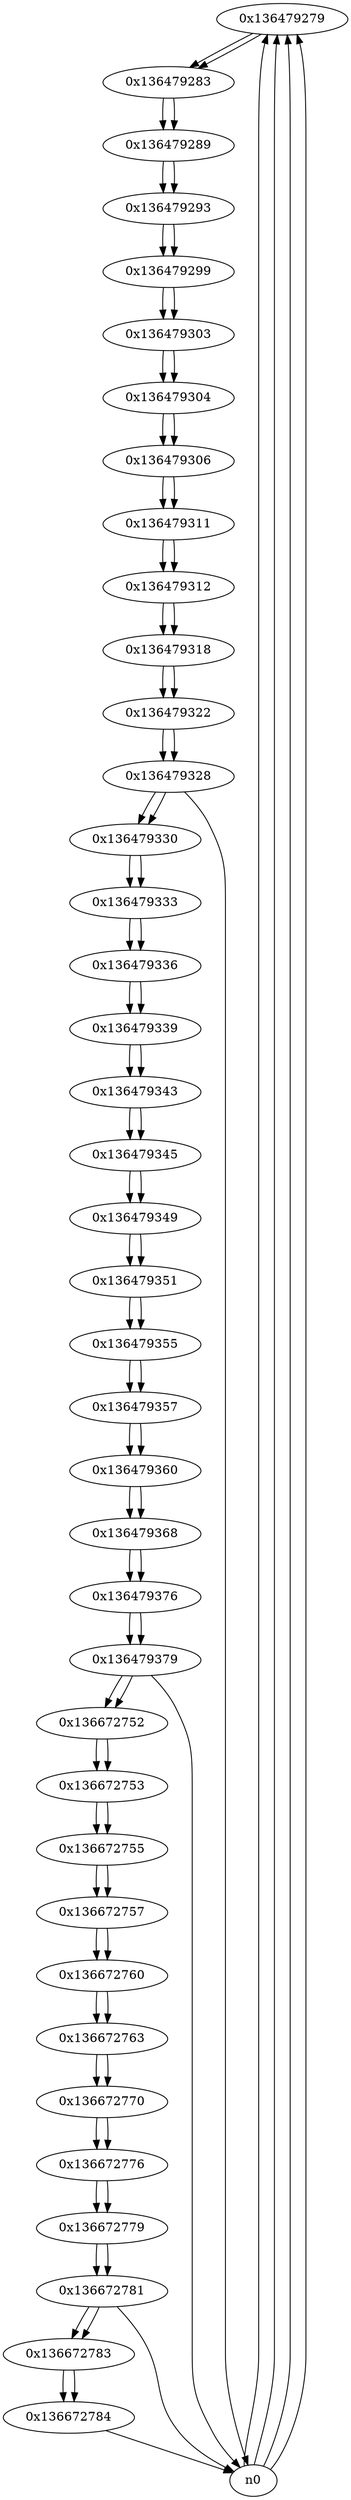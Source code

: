 digraph G{
/* nodes */
  n1 [label="0x136479279"]
  n2 [label="0x136479283"]
  n3 [label="0x136479289"]
  n4 [label="0x136479293"]
  n5 [label="0x136479299"]
  n6 [label="0x136479303"]
  n7 [label="0x136479304"]
  n8 [label="0x136479306"]
  n9 [label="0x136479311"]
  n10 [label="0x136479312"]
  n11 [label="0x136479318"]
  n12 [label="0x136479322"]
  n13 [label="0x136479328"]
  n14 [label="0x136479330"]
  n15 [label="0x136479333"]
  n16 [label="0x136479336"]
  n17 [label="0x136479339"]
  n18 [label="0x136479343"]
  n19 [label="0x136479345"]
  n20 [label="0x136479349"]
  n21 [label="0x136479351"]
  n22 [label="0x136479355"]
  n23 [label="0x136479357"]
  n24 [label="0x136479360"]
  n25 [label="0x136479368"]
  n26 [label="0x136479376"]
  n27 [label="0x136479379"]
  n28 [label="0x136672752"]
  n29 [label="0x136672753"]
  n30 [label="0x136672755"]
  n31 [label="0x136672757"]
  n32 [label="0x136672760"]
  n33 [label="0x136672763"]
  n34 [label="0x136672770"]
  n35 [label="0x136672776"]
  n36 [label="0x136672779"]
  n37 [label="0x136672781"]
  n38 [label="0x136672783"]
  n39 [label="0x136672784"]
/* edges */
n1 -> n2;
n0 -> n1;
n0 -> n1;
n0 -> n1;
n0 -> n1;
n2 -> n3;
n1 -> n2;
n3 -> n4;
n2 -> n3;
n4 -> n5;
n3 -> n4;
n5 -> n6;
n4 -> n5;
n6 -> n7;
n5 -> n6;
n7 -> n8;
n6 -> n7;
n8 -> n9;
n7 -> n8;
n9 -> n10;
n8 -> n9;
n10 -> n11;
n9 -> n10;
n11 -> n12;
n10 -> n11;
n12 -> n13;
n11 -> n12;
n13 -> n14;
n13 -> n0;
n12 -> n13;
n14 -> n15;
n13 -> n14;
n15 -> n16;
n14 -> n15;
n16 -> n17;
n15 -> n16;
n17 -> n18;
n16 -> n17;
n18 -> n19;
n17 -> n18;
n19 -> n20;
n18 -> n19;
n20 -> n21;
n19 -> n20;
n21 -> n22;
n20 -> n21;
n22 -> n23;
n21 -> n22;
n23 -> n24;
n22 -> n23;
n24 -> n25;
n23 -> n24;
n25 -> n26;
n24 -> n25;
n26 -> n27;
n25 -> n26;
n27 -> n28;
n27 -> n0;
n26 -> n27;
n28 -> n29;
n27 -> n28;
n29 -> n30;
n28 -> n29;
n30 -> n31;
n29 -> n30;
n31 -> n32;
n30 -> n31;
n32 -> n33;
n31 -> n32;
n33 -> n34;
n32 -> n33;
n34 -> n35;
n33 -> n34;
n35 -> n36;
n34 -> n35;
n36 -> n37;
n35 -> n36;
n37 -> n38;
n37 -> n0;
n36 -> n37;
n38 -> n39;
n37 -> n38;
n39 -> n0;
n38 -> n39;
}

